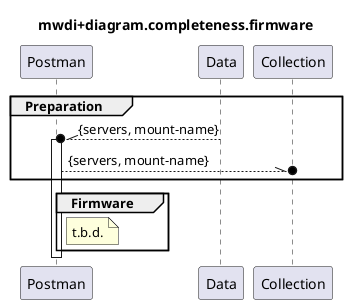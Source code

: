 @startuml mwdi+diagram.completeness.firmware
skinparam responseMessageBelowArrow true

title
mwdi+diagram.completeness.firmware
end title

participant "Postman" as Postman
participant "Data" as Data
participant "Collection" as Collection

group Preparation
  Data --\\o Postman : {servers, mount-name}
  activate Postman
  Postman --\\o Collection : {servers, mount-name}
end

group Firmware
  note right Postman
    t.b.d.
  end note
end

deactivate Postman

@enduml
